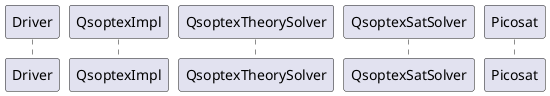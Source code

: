 @startuml qsoptex

autoactivate on

participant Driver
participant QsoptexImpl
participant QsoptexTheorySolver
participant QsoptexSatSolver
participant Picosat


@enduml
